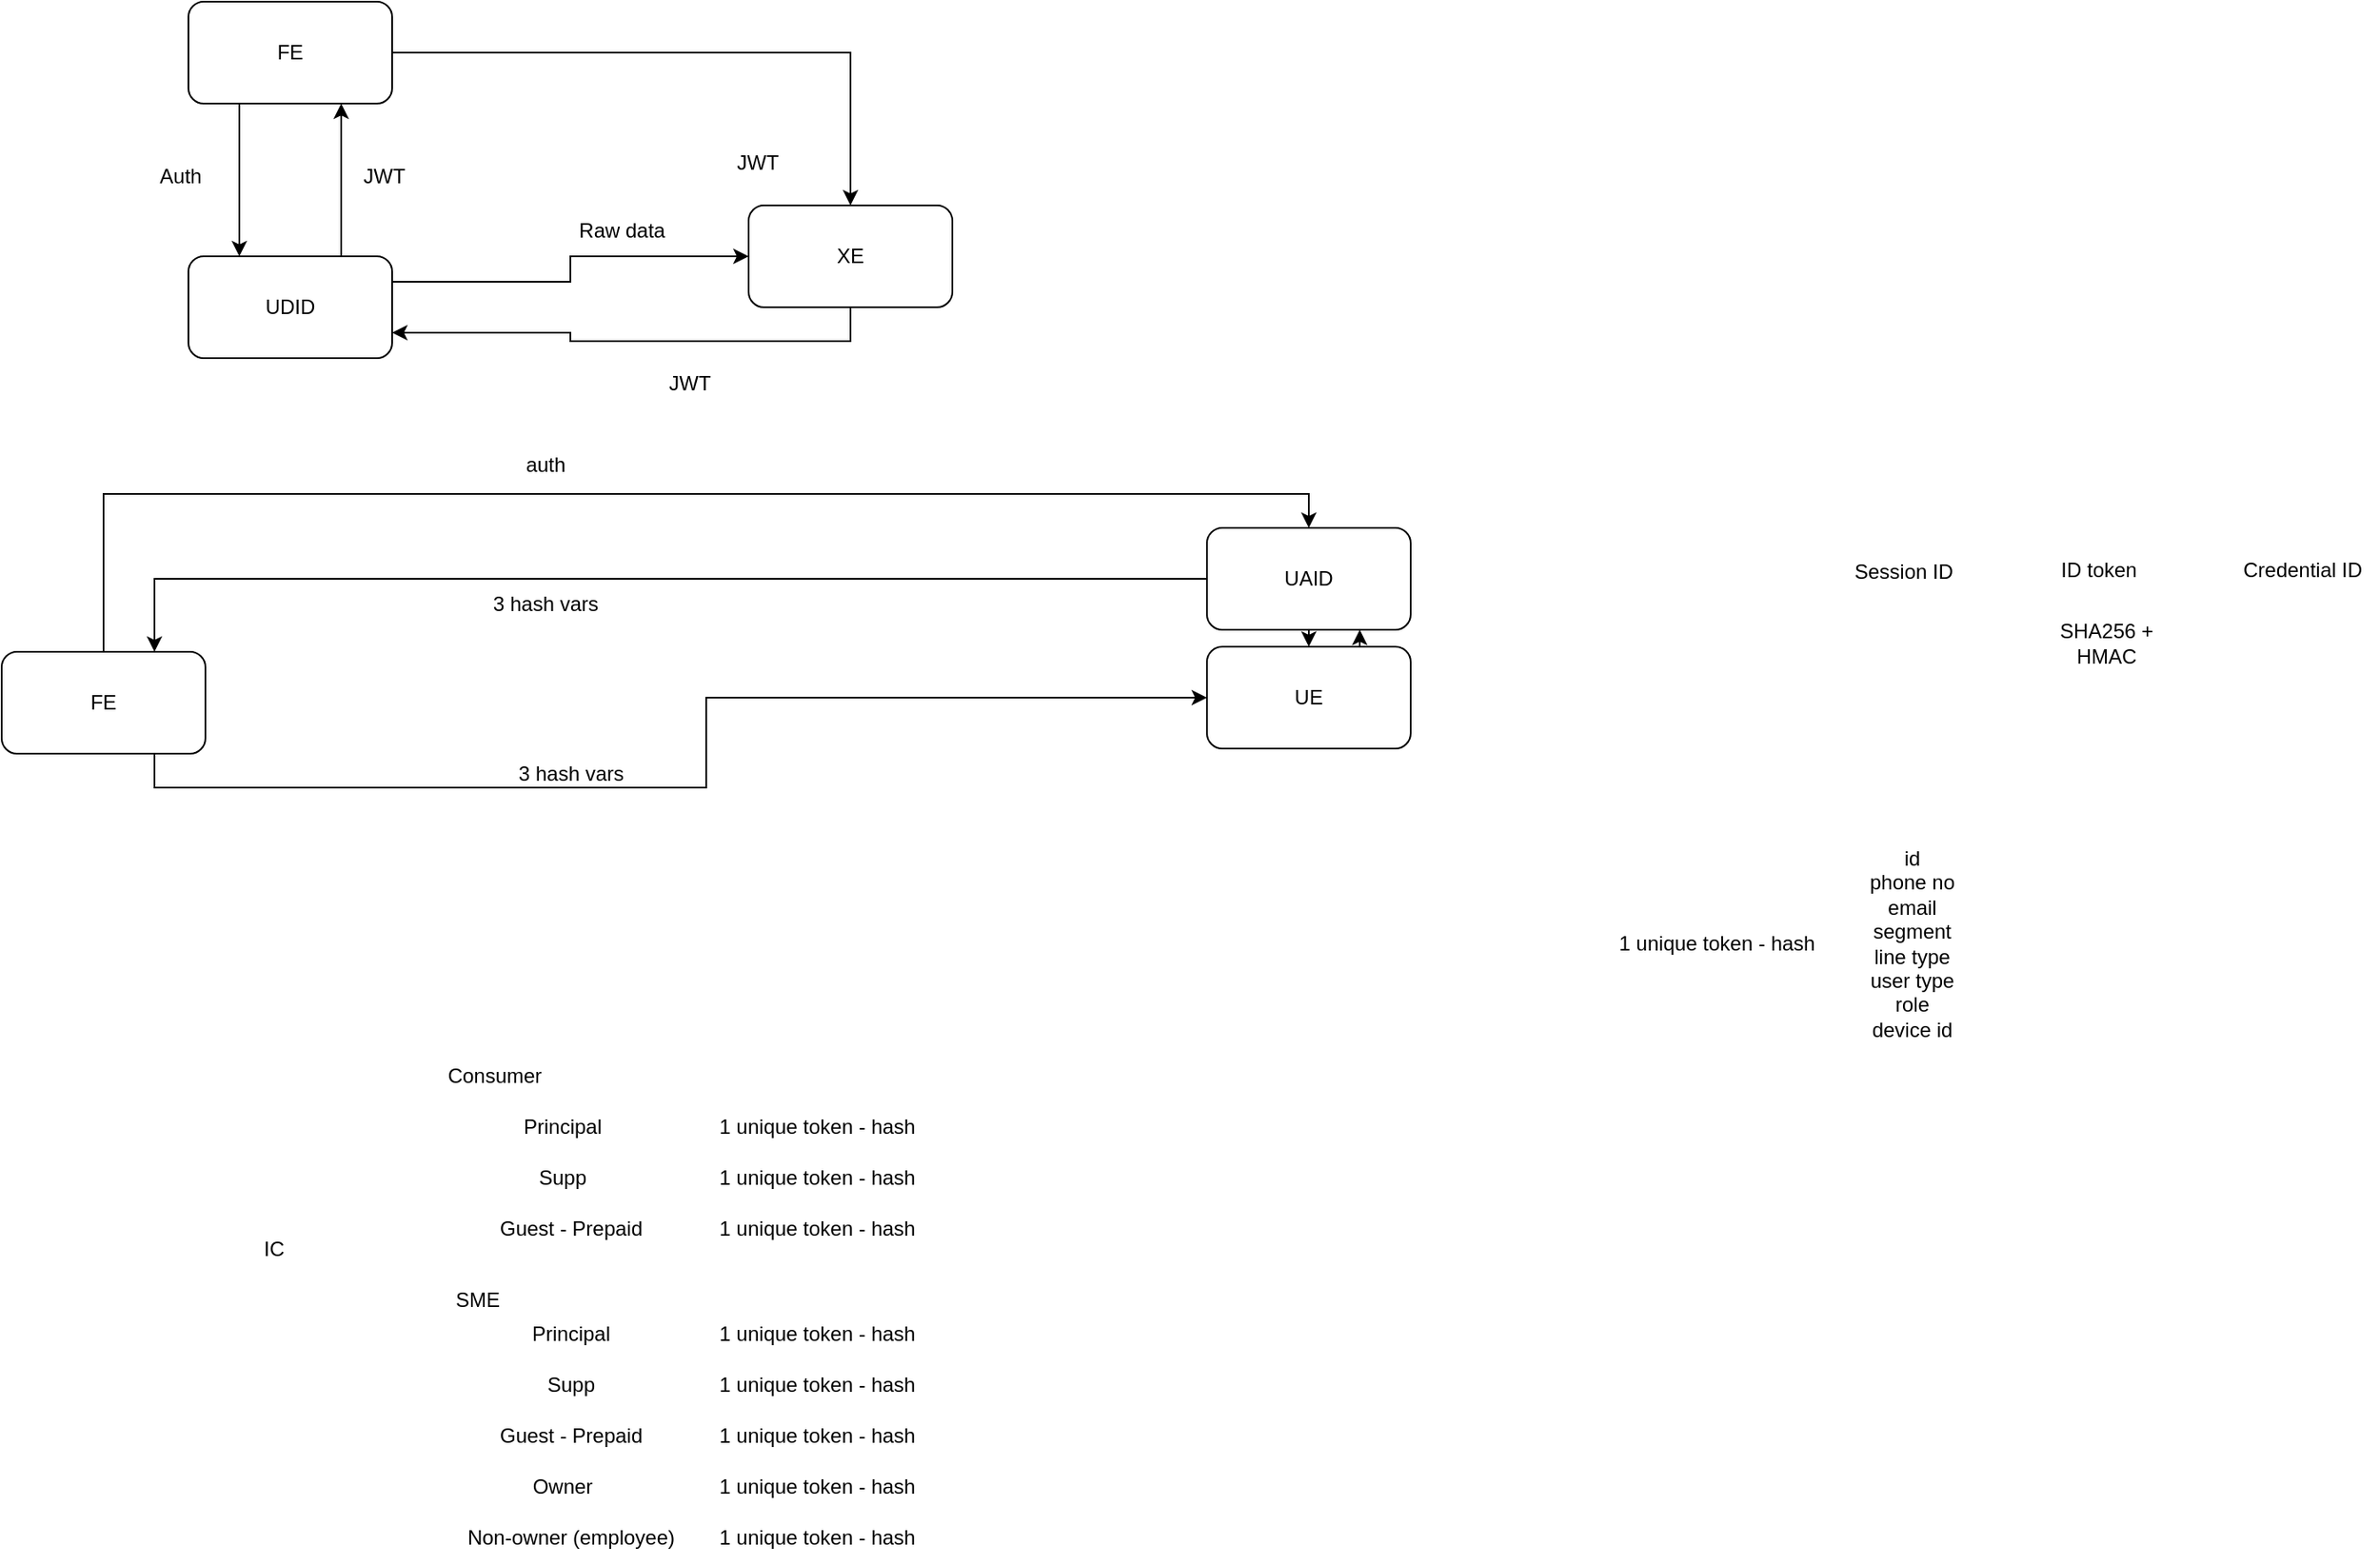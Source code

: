 <mxfile version="28.2.7">
  <diagram name="Page-1" id="XY7Cks8zUDy75sF5sD-g">
    <mxGraphModel dx="1965" dy="1592" grid="1" gridSize="10" guides="1" tooltips="1" connect="1" arrows="1" fold="1" page="0" pageScale="1" pageWidth="850" pageHeight="1100" math="0" shadow="0">
      <root>
        <mxCell id="0" />
        <mxCell id="1" parent="0" />
        <mxCell id="CP0EL132fnx70D1OXy9x-5" style="edgeStyle=orthogonalEdgeStyle;rounded=0;orthogonalLoop=1;jettySize=auto;html=1;exitX=0.75;exitY=0;exitDx=0;exitDy=0;entryX=0.75;entryY=1;entryDx=0;entryDy=0;" parent="1" source="CP0EL132fnx70D1OXy9x-1" target="CP0EL132fnx70D1OXy9x-3" edge="1">
          <mxGeometry relative="1" as="geometry" />
        </mxCell>
        <mxCell id="CP0EL132fnx70D1OXy9x-12" style="edgeStyle=orthogonalEdgeStyle;rounded=0;orthogonalLoop=1;jettySize=auto;html=1;exitX=1;exitY=0.25;exitDx=0;exitDy=0;entryX=0;entryY=0.5;entryDx=0;entryDy=0;" parent="1" source="CP0EL132fnx70D1OXy9x-1" target="CP0EL132fnx70D1OXy9x-2" edge="1">
          <mxGeometry relative="1" as="geometry" />
        </mxCell>
        <mxCell id="CP0EL132fnx70D1OXy9x-1" value="UDID" style="rounded=1;whiteSpace=wrap;html=1;" parent="1" vertex="1">
          <mxGeometry x="-680" y="30" width="120" height="60" as="geometry" />
        </mxCell>
        <mxCell id="CP0EL132fnx70D1OXy9x-10" style="edgeStyle=orthogonalEdgeStyle;rounded=0;orthogonalLoop=1;jettySize=auto;html=1;exitX=0.5;exitY=1;exitDx=0;exitDy=0;entryX=1;entryY=0.75;entryDx=0;entryDy=0;" parent="1" source="CP0EL132fnx70D1OXy9x-2" target="CP0EL132fnx70D1OXy9x-1" edge="1">
          <mxGeometry relative="1" as="geometry" />
        </mxCell>
        <mxCell id="CP0EL132fnx70D1OXy9x-2" value="XE" style="rounded=1;whiteSpace=wrap;html=1;" parent="1" vertex="1">
          <mxGeometry x="-350" width="120" height="60" as="geometry" />
        </mxCell>
        <mxCell id="CP0EL132fnx70D1OXy9x-4" style="edgeStyle=orthogonalEdgeStyle;rounded=0;orthogonalLoop=1;jettySize=auto;html=1;exitX=0.25;exitY=1;exitDx=0;exitDy=0;entryX=0.25;entryY=0;entryDx=0;entryDy=0;" parent="1" source="CP0EL132fnx70D1OXy9x-3" target="CP0EL132fnx70D1OXy9x-1" edge="1">
          <mxGeometry relative="1" as="geometry" />
        </mxCell>
        <mxCell id="CP0EL132fnx70D1OXy9x-8" style="edgeStyle=orthogonalEdgeStyle;rounded=0;orthogonalLoop=1;jettySize=auto;html=1;exitX=1;exitY=0.5;exitDx=0;exitDy=0;entryX=0.5;entryY=0;entryDx=0;entryDy=0;" parent="1" source="CP0EL132fnx70D1OXy9x-3" target="CP0EL132fnx70D1OXy9x-2" edge="1">
          <mxGeometry relative="1" as="geometry" />
        </mxCell>
        <mxCell id="CP0EL132fnx70D1OXy9x-3" value="FE" style="rounded=1;whiteSpace=wrap;html=1;" parent="1" vertex="1">
          <mxGeometry x="-680" y="-120" width="120" height="60" as="geometry" />
        </mxCell>
        <mxCell id="CP0EL132fnx70D1OXy9x-6" value="Auth" style="text;html=1;align=center;verticalAlign=middle;resizable=0;points=[];autosize=1;strokeColor=none;fillColor=none;" parent="1" vertex="1">
          <mxGeometry x="-710" y="-32" width="50" height="30" as="geometry" />
        </mxCell>
        <mxCell id="CP0EL132fnx70D1OXy9x-7" value="JWT" style="text;html=1;align=center;verticalAlign=middle;resizable=0;points=[];autosize=1;strokeColor=none;fillColor=none;" parent="1" vertex="1">
          <mxGeometry x="-590" y="-32" width="50" height="30" as="geometry" />
        </mxCell>
        <mxCell id="CP0EL132fnx70D1OXy9x-9" value="JWT" style="text;html=1;align=center;verticalAlign=middle;resizable=0;points=[];autosize=1;strokeColor=none;fillColor=none;" parent="1" vertex="1">
          <mxGeometry x="-370" y="-40" width="50" height="30" as="geometry" />
        </mxCell>
        <mxCell id="CP0EL132fnx70D1OXy9x-11" value="JWT" style="text;html=1;align=center;verticalAlign=middle;resizable=0;points=[];autosize=1;strokeColor=none;fillColor=none;" parent="1" vertex="1">
          <mxGeometry x="-410" y="90" width="50" height="30" as="geometry" />
        </mxCell>
        <mxCell id="CP0EL132fnx70D1OXy9x-13" value="Raw data" style="text;html=1;align=center;verticalAlign=middle;resizable=0;points=[];autosize=1;strokeColor=none;fillColor=none;" parent="1" vertex="1">
          <mxGeometry x="-460" width="70" height="30" as="geometry" />
        </mxCell>
        <mxCell id="CP0EL132fnx70D1OXy9x-22" style="edgeStyle=orthogonalEdgeStyle;rounded=0;orthogonalLoop=1;jettySize=auto;html=1;exitX=0.5;exitY=0;exitDx=0;exitDy=0;entryX=0.5;entryY=0;entryDx=0;entryDy=0;" parent="1" source="CP0EL132fnx70D1OXy9x-18" target="CP0EL132fnx70D1OXy9x-20" edge="1">
          <mxGeometry relative="1" as="geometry" />
        </mxCell>
        <mxCell id="CP0EL132fnx70D1OXy9x-28" style="edgeStyle=orthogonalEdgeStyle;rounded=0;orthogonalLoop=1;jettySize=auto;html=1;exitX=0.75;exitY=1;exitDx=0;exitDy=0;entryX=0;entryY=0.5;entryDx=0;entryDy=0;" parent="1" source="CP0EL132fnx70D1OXy9x-18" target="CP0EL132fnx70D1OXy9x-19" edge="1">
          <mxGeometry relative="1" as="geometry" />
        </mxCell>
        <mxCell id="CP0EL132fnx70D1OXy9x-18" value="FE" style="rounded=1;whiteSpace=wrap;html=1;" parent="1" vertex="1">
          <mxGeometry x="-790" y="263" width="120" height="60" as="geometry" />
        </mxCell>
        <mxCell id="CP0EL132fnx70D1OXy9x-30" style="edgeStyle=orthogonalEdgeStyle;rounded=0;orthogonalLoop=1;jettySize=auto;html=1;exitX=0.75;exitY=0;exitDx=0;exitDy=0;entryX=0.75;entryY=1;entryDx=0;entryDy=0;" parent="1" source="CP0EL132fnx70D1OXy9x-19" target="CP0EL132fnx70D1OXy9x-20" edge="1">
          <mxGeometry relative="1" as="geometry" />
        </mxCell>
        <mxCell id="CP0EL132fnx70D1OXy9x-19" value="UE" style="rounded=1;whiteSpace=wrap;html=1;" parent="1" vertex="1">
          <mxGeometry x="-80" y="260" width="120" height="60" as="geometry" />
        </mxCell>
        <mxCell id="CP0EL132fnx70D1OXy9x-23" style="edgeStyle=orthogonalEdgeStyle;rounded=0;orthogonalLoop=1;jettySize=auto;html=1;exitX=0;exitY=0.5;exitDx=0;exitDy=0;entryX=0.75;entryY=0;entryDx=0;entryDy=0;" parent="1" source="CP0EL132fnx70D1OXy9x-20" target="CP0EL132fnx70D1OXy9x-18" edge="1">
          <mxGeometry relative="1" as="geometry" />
        </mxCell>
        <mxCell id="CP0EL132fnx70D1OXy9x-29" style="edgeStyle=orthogonalEdgeStyle;rounded=0;orthogonalLoop=1;jettySize=auto;html=1;exitX=0.5;exitY=1;exitDx=0;exitDy=0;entryX=0.5;entryY=0;entryDx=0;entryDy=0;" parent="1" source="CP0EL132fnx70D1OXy9x-20" target="CP0EL132fnx70D1OXy9x-19" edge="1">
          <mxGeometry relative="1" as="geometry" />
        </mxCell>
        <mxCell id="CP0EL132fnx70D1OXy9x-20" value="UAID" style="rounded=1;whiteSpace=wrap;html=1;" parent="1" vertex="1">
          <mxGeometry x="-80" y="190" width="120" height="60" as="geometry" />
        </mxCell>
        <mxCell id="CP0EL132fnx70D1OXy9x-24" value="Session ID&lt;br&gt;&lt;div&gt;&lt;br/&gt;&lt;/div&gt;" style="text;html=1;align=center;verticalAlign=middle;resizable=0;points=[];autosize=1;strokeColor=none;fillColor=none;" parent="1" vertex="1">
          <mxGeometry x="290" y="203" width="80" height="40" as="geometry" />
        </mxCell>
        <mxCell id="CP0EL132fnx70D1OXy9x-25" value="ID token" style="text;html=1;align=center;verticalAlign=middle;resizable=0;points=[];autosize=1;strokeColor=none;fillColor=none;" parent="1" vertex="1">
          <mxGeometry x="410" y="200" width="70" height="30" as="geometry" />
        </mxCell>
        <mxCell id="CP0EL132fnx70D1OXy9x-26" value="Credential ID" style="text;html=1;align=center;verticalAlign=middle;resizable=0;points=[];autosize=1;strokeColor=none;fillColor=none;" parent="1" vertex="1">
          <mxGeometry x="520" y="200" width="90" height="30" as="geometry" />
        </mxCell>
        <mxCell id="CP0EL132fnx70D1OXy9x-27" value="SHA256 + HMAC" style="text;html=1;align=center;verticalAlign=middle;whiteSpace=wrap;rounded=0;" parent="1" vertex="1">
          <mxGeometry x="420" y="243" width="60" height="30" as="geometry" />
        </mxCell>
        <mxCell id="CP0EL132fnx70D1OXy9x-31" value="auth" style="text;html=1;align=center;verticalAlign=middle;resizable=0;points=[];autosize=1;strokeColor=none;fillColor=none;" parent="1" vertex="1">
          <mxGeometry x="-495" y="138" width="50" height="30" as="geometry" />
        </mxCell>
        <mxCell id="CP0EL132fnx70D1OXy9x-32" value="3 hash vars" style="text;html=1;align=center;verticalAlign=middle;resizable=0;points=[];autosize=1;strokeColor=none;fillColor=none;" parent="1" vertex="1">
          <mxGeometry x="-515" y="220" width="90" height="30" as="geometry" />
        </mxCell>
        <mxCell id="CP0EL132fnx70D1OXy9x-33" value="3 hash vars" style="text;html=1;align=center;verticalAlign=middle;resizable=0;points=[];autosize=1;strokeColor=none;fillColor=none;" parent="1" vertex="1">
          <mxGeometry x="-500" y="320" width="90" height="30" as="geometry" />
        </mxCell>
        <mxCell id="CP0EL132fnx70D1OXy9x-34" value="id&lt;br&gt;phone no&lt;br&gt;email&lt;br&gt;segment&lt;br&gt;line type&lt;br&gt;user type&lt;br&gt;role&lt;br&gt;device id" style="text;html=1;align=center;verticalAlign=middle;resizable=0;points=[];autosize=1;strokeColor=none;fillColor=none;" parent="1" vertex="1">
          <mxGeometry x="300" y="370" width="70" height="130" as="geometry" />
        </mxCell>
        <mxCell id="CP0EL132fnx70D1OXy9x-35" value="1 unique token - hash" style="text;html=1;align=center;verticalAlign=middle;resizable=0;points=[];autosize=1;strokeColor=none;fillColor=none;" parent="1" vertex="1">
          <mxGeometry x="150" y="420" width="140" height="30" as="geometry" />
        </mxCell>
        <mxCell id="CP0EL132fnx70D1OXy9x-36" value="Consumer" style="text;html=1;align=center;verticalAlign=middle;resizable=0;points=[];autosize=1;strokeColor=none;fillColor=none;" parent="1" vertex="1">
          <mxGeometry x="-540" y="498" width="80" height="30" as="geometry" />
        </mxCell>
        <mxCell id="CP0EL132fnx70D1OXy9x-37" value="Principal" style="text;html=1;align=center;verticalAlign=middle;resizable=0;points=[];autosize=1;strokeColor=none;fillColor=none;" parent="1" vertex="1">
          <mxGeometry x="-495" y="528" width="70" height="30" as="geometry" />
        </mxCell>
        <mxCell id="CP0EL132fnx70D1OXy9x-38" value="Supp" style="text;html=1;align=center;verticalAlign=middle;resizable=0;points=[];autosize=1;strokeColor=none;fillColor=none;" parent="1" vertex="1">
          <mxGeometry x="-485" y="558" width="50" height="30" as="geometry" />
        </mxCell>
        <mxCell id="CP0EL132fnx70D1OXy9x-40" value="Guest - Prepaid" style="text;html=1;align=center;verticalAlign=middle;resizable=0;points=[];autosize=1;strokeColor=none;fillColor=none;" parent="1" vertex="1">
          <mxGeometry x="-510" y="588" width="110" height="30" as="geometry" />
        </mxCell>
        <mxCell id="CP0EL132fnx70D1OXy9x-41" value="SME" style="text;html=1;align=center;verticalAlign=middle;resizable=0;points=[];autosize=1;strokeColor=none;fillColor=none;" parent="1" vertex="1">
          <mxGeometry x="-535" y="630" width="50" height="30" as="geometry" />
        </mxCell>
        <mxCell id="CP0EL132fnx70D1OXy9x-42" value="Principal" style="text;html=1;align=center;verticalAlign=middle;resizable=0;points=[];autosize=1;strokeColor=none;fillColor=none;" parent="1" vertex="1">
          <mxGeometry x="-490" y="650" width="70" height="30" as="geometry" />
        </mxCell>
        <mxCell id="CP0EL132fnx70D1OXy9x-43" value="Supp" style="text;html=1;align=center;verticalAlign=middle;resizable=0;points=[];autosize=1;strokeColor=none;fillColor=none;" parent="1" vertex="1">
          <mxGeometry x="-480" y="680" width="50" height="30" as="geometry" />
        </mxCell>
        <mxCell id="CP0EL132fnx70D1OXy9x-44" value="Guest - Prepaid" style="text;html=1;align=center;verticalAlign=middle;resizable=0;points=[];autosize=1;strokeColor=none;fillColor=none;" parent="1" vertex="1">
          <mxGeometry x="-510" y="710" width="110" height="30" as="geometry" />
        </mxCell>
        <mxCell id="CP0EL132fnx70D1OXy9x-45" value="Owner" style="text;html=1;align=center;verticalAlign=middle;resizable=0;points=[];autosize=1;strokeColor=none;fillColor=none;" parent="1" vertex="1">
          <mxGeometry x="-490" y="740" width="60" height="30" as="geometry" />
        </mxCell>
        <mxCell id="CP0EL132fnx70D1OXy9x-46" value="Non-owner (employee)" style="text;html=1;align=center;verticalAlign=middle;resizable=0;points=[];autosize=1;strokeColor=none;fillColor=none;" parent="1" vertex="1">
          <mxGeometry x="-530" y="770" width="150" height="30" as="geometry" />
        </mxCell>
        <mxCell id="CP0EL132fnx70D1OXy9x-49" value="IC" style="text;html=1;align=center;verticalAlign=middle;resizable=0;points=[];autosize=1;strokeColor=none;fillColor=none;" parent="1" vertex="1">
          <mxGeometry x="-650" y="600" width="40" height="30" as="geometry" />
        </mxCell>
        <mxCell id="CP0EL132fnx70D1OXy9x-52" value="1 unique token - hash" style="text;html=1;align=center;verticalAlign=middle;resizable=0;points=[];autosize=1;strokeColor=none;fillColor=none;" parent="1" vertex="1">
          <mxGeometry x="-380" y="528" width="140" height="30" as="geometry" />
        </mxCell>
        <mxCell id="CP0EL132fnx70D1OXy9x-53" value="1 unique token - hash" style="text;html=1;align=center;verticalAlign=middle;resizable=0;points=[];autosize=1;strokeColor=none;fillColor=none;" parent="1" vertex="1">
          <mxGeometry x="-380" y="558" width="140" height="30" as="geometry" />
        </mxCell>
        <mxCell id="CP0EL132fnx70D1OXy9x-54" value="1 unique token - hash" style="text;html=1;align=center;verticalAlign=middle;resizable=0;points=[];autosize=1;strokeColor=none;fillColor=none;" parent="1" vertex="1">
          <mxGeometry x="-380" y="588" width="140" height="30" as="geometry" />
        </mxCell>
        <mxCell id="CP0EL132fnx70D1OXy9x-55" value="1 unique token - hash" style="text;html=1;align=center;verticalAlign=middle;resizable=0;points=[];autosize=1;strokeColor=none;fillColor=none;" parent="1" vertex="1">
          <mxGeometry x="-380" y="650" width="140" height="30" as="geometry" />
        </mxCell>
        <mxCell id="CP0EL132fnx70D1OXy9x-56" value="1 unique token - hash" style="text;html=1;align=center;verticalAlign=middle;resizable=0;points=[];autosize=1;strokeColor=none;fillColor=none;" parent="1" vertex="1">
          <mxGeometry x="-380" y="680" width="140" height="30" as="geometry" />
        </mxCell>
        <mxCell id="CP0EL132fnx70D1OXy9x-57" value="1 unique token - hash" style="text;html=1;align=center;verticalAlign=middle;resizable=0;points=[];autosize=1;strokeColor=none;fillColor=none;" parent="1" vertex="1">
          <mxGeometry x="-380" y="710" width="140" height="30" as="geometry" />
        </mxCell>
        <mxCell id="CP0EL132fnx70D1OXy9x-58" value="1 unique token - hash" style="text;html=1;align=center;verticalAlign=middle;resizable=0;points=[];autosize=1;strokeColor=none;fillColor=none;" parent="1" vertex="1">
          <mxGeometry x="-380" y="740" width="140" height="30" as="geometry" />
        </mxCell>
        <mxCell id="CP0EL132fnx70D1OXy9x-59" value="1 unique token - hash" style="text;html=1;align=center;verticalAlign=middle;resizable=0;points=[];autosize=1;strokeColor=none;fillColor=none;" parent="1" vertex="1">
          <mxGeometry x="-380" y="770" width="140" height="30" as="geometry" />
        </mxCell>
      </root>
    </mxGraphModel>
  </diagram>
</mxfile>
